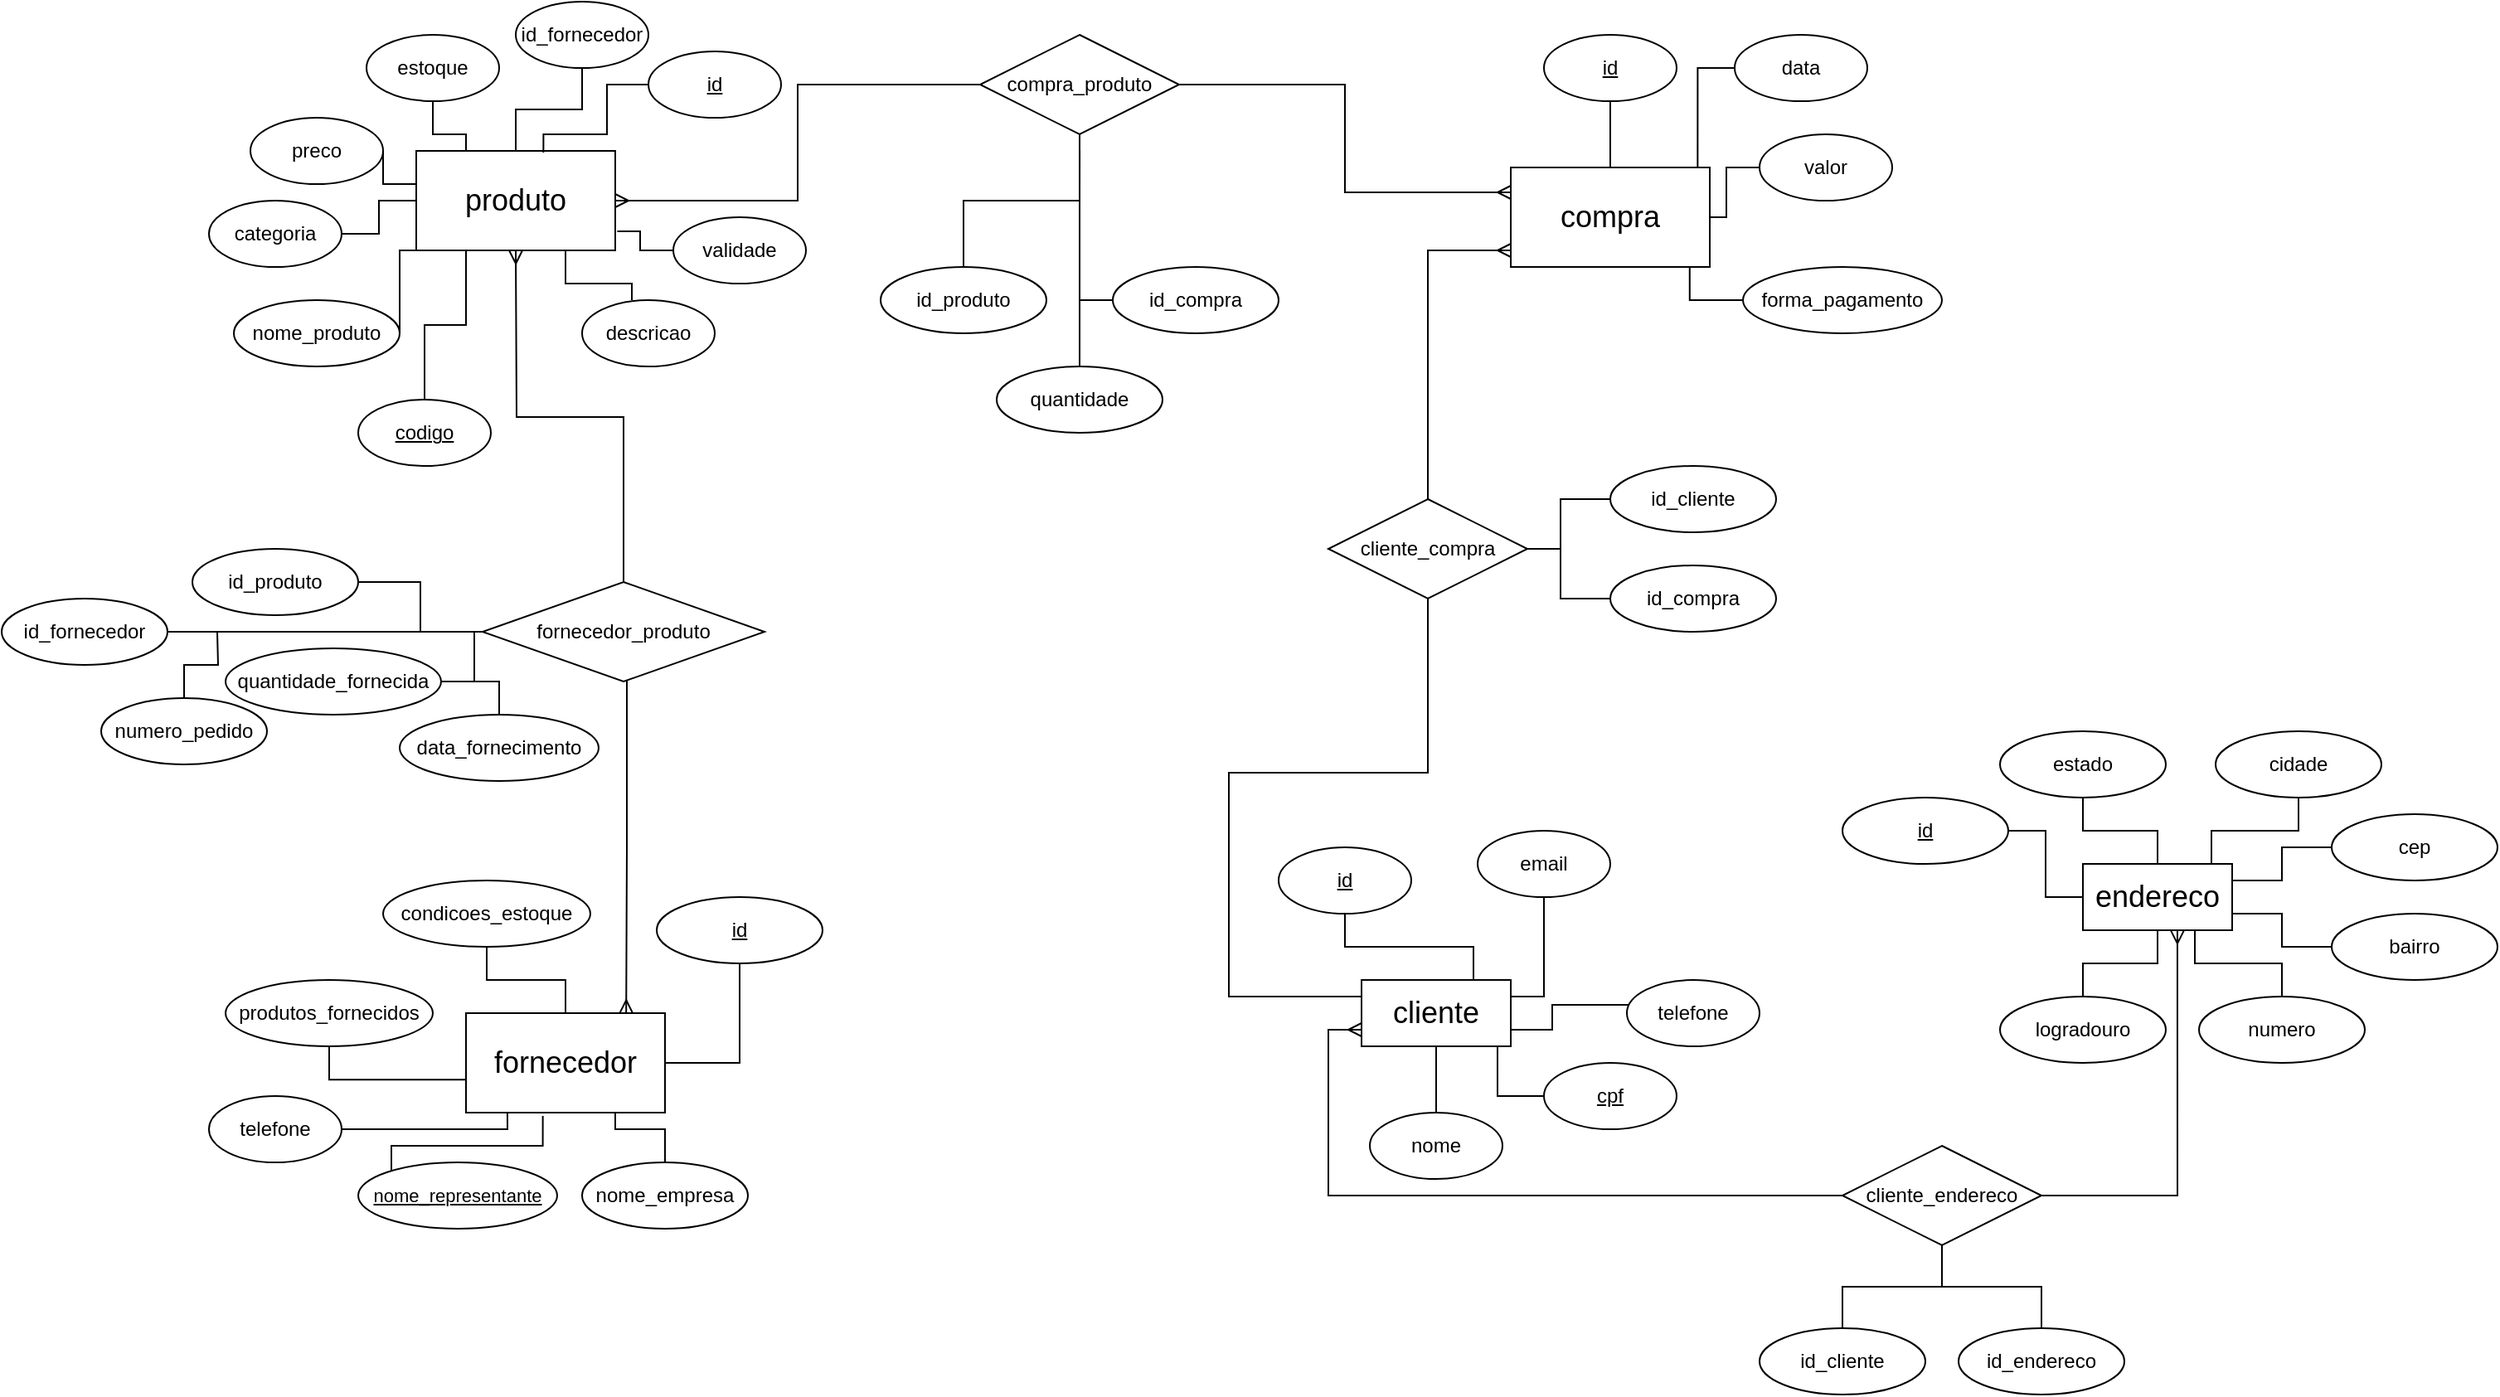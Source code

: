 <mxfile version="21.7.5" type="device">
  <diagram id="R2lEEEUBdFMjLlhIrx00" name="Page-1">
    <mxGraphModel dx="2225" dy="1755" grid="1" gridSize="10" guides="1" tooltips="1" connect="1" arrows="1" fold="1" page="1" pageScale="1" pageWidth="850" pageHeight="1100" background="none" math="0" shadow="0" extFonts="Permanent Marker^https://fonts.googleapis.com/css?family=Permanent+Marker">
      <root>
        <mxCell id="0" />
        <mxCell id="1" parent="0" />
        <mxCell id="u0Waulj6cbrL7kYw__7z-2" value="&lt;font style=&quot;font-size: 18px;&quot;&gt;produto&lt;/font&gt;" style="rounded=0;whiteSpace=wrap;html=1;" parent="1" vertex="1">
          <mxGeometry x="-450" y="-1000" width="120" height="60" as="geometry" />
        </mxCell>
        <mxCell id="M-Kk_DBBXMK0dHsBA82f-29" style="edgeStyle=orthogonalEdgeStyle;rounded=0;orthogonalLoop=1;jettySize=auto;html=1;entryX=0.083;entryY=1;entryDx=0;entryDy=0;entryPerimeter=0;endArrow=none;endFill=0;" edge="1" parent="1" source="u0Waulj6cbrL7kYw__7z-3" target="u0Waulj6cbrL7kYw__7z-2">
          <mxGeometry relative="1" as="geometry">
            <Array as="points">
              <mxPoint x="-460" y="-940" />
            </Array>
          </mxGeometry>
        </mxCell>
        <mxCell id="u0Waulj6cbrL7kYw__7z-3" value="&lt;span style=&quot;font-weight: normal;&quot;&gt;nome_produto&lt;/span&gt;" style="ellipse;whiteSpace=wrap;html=1;fontStyle=1" parent="1" vertex="1">
          <mxGeometry x="-560" y="-910" width="100" height="40" as="geometry" />
        </mxCell>
        <mxCell id="M-Kk_DBBXMK0dHsBA82f-142" style="edgeStyle=orthogonalEdgeStyle;rounded=0;orthogonalLoop=1;jettySize=auto;html=1;entryX=0.25;entryY=1;entryDx=0;entryDy=0;endArrow=none;endFill=0;" edge="1" parent="1" source="u0Waulj6cbrL7kYw__7z-4" target="u0Waulj6cbrL7kYw__7z-2">
          <mxGeometry relative="1" as="geometry" />
        </mxCell>
        <mxCell id="u0Waulj6cbrL7kYw__7z-4" value="&lt;u&gt;codigo&lt;/u&gt;" style="ellipse;whiteSpace=wrap;html=1;" parent="1" vertex="1">
          <mxGeometry x="-485" y="-850" width="80" height="40" as="geometry" />
        </mxCell>
        <mxCell id="u0Waulj6cbrL7kYw__7z-5" value="descricao" style="ellipse;whiteSpace=wrap;html=1;" parent="1" vertex="1">
          <mxGeometry x="-350" y="-910" width="80" height="40" as="geometry" />
        </mxCell>
        <mxCell id="M-Kk_DBBXMK0dHsBA82f-87" value="" style="edgeStyle=orthogonalEdgeStyle;rounded=0;orthogonalLoop=1;jettySize=auto;html=1;endArrow=none;endFill=0;" edge="1" parent="1" source="u0Waulj6cbrL7kYw__7z-6" target="u0Waulj6cbrL7kYw__7z-2">
          <mxGeometry relative="1" as="geometry" />
        </mxCell>
        <mxCell id="u0Waulj6cbrL7kYw__7z-6" value="&lt;span style=&quot;font-weight: normal;&quot;&gt;categoria&lt;/span&gt;" style="ellipse;whiteSpace=wrap;html=1;fontStyle=1" parent="1" vertex="1">
          <mxGeometry x="-575" y="-970" width="80" height="40" as="geometry" />
        </mxCell>
        <mxCell id="u0Waulj6cbrL7kYw__7z-7" value="&lt;span style=&quot;font-weight: normal;&quot;&gt;preco&lt;/span&gt;" style="ellipse;whiteSpace=wrap;html=1;fontStyle=1" parent="1" vertex="1">
          <mxGeometry x="-550" y="-1020" width="80" height="40" as="geometry" />
        </mxCell>
        <mxCell id="M-Kk_DBBXMK0dHsBA82f-26" style="edgeStyle=orthogonalEdgeStyle;rounded=0;orthogonalLoop=1;jettySize=auto;html=1;entryX=0.25;entryY=0;entryDx=0;entryDy=0;endArrow=none;endFill=0;" edge="1" parent="1" source="u0Waulj6cbrL7kYw__7z-8" target="u0Waulj6cbrL7kYw__7z-2">
          <mxGeometry relative="1" as="geometry" />
        </mxCell>
        <mxCell id="u0Waulj6cbrL7kYw__7z-8" value="&lt;span style=&quot;font-weight: normal;&quot;&gt;estoque&lt;/span&gt;" style="ellipse;whiteSpace=wrap;html=1;fontStyle=1" parent="1" vertex="1">
          <mxGeometry x="-480" y="-1070" width="80" height="40" as="geometry" />
        </mxCell>
        <mxCell id="u0Waulj6cbrL7kYw__7z-9" value="" style="endArrow=none;html=1;rounded=0;entryX=0.75;entryY=1;entryDx=0;entryDy=0;" parent="1" target="u0Waulj6cbrL7kYw__7z-2" edge="1">
          <mxGeometry width="50" height="50" relative="1" as="geometry">
            <mxPoint x="-320" y="-910" as="sourcePoint" />
            <mxPoint x="-270" y="-960" as="targetPoint" />
            <Array as="points">
              <mxPoint x="-320" y="-920" />
              <mxPoint x="-360" y="-920" />
            </Array>
          </mxGeometry>
        </mxCell>
        <mxCell id="u0Waulj6cbrL7kYw__7z-13" value="" style="endArrow=none;html=1;rounded=0;exitX=1;exitY=0.5;exitDx=0;exitDy=0;" parent="1" source="u0Waulj6cbrL7kYw__7z-7" edge="1">
          <mxGeometry width="50" height="50" relative="1" as="geometry">
            <mxPoint x="-460" y="-960" as="sourcePoint" />
            <mxPoint x="-450" y="-980" as="targetPoint" />
            <Array as="points">
              <mxPoint x="-470" y="-980" />
            </Array>
          </mxGeometry>
        </mxCell>
        <mxCell id="u0Waulj6cbrL7kYw__7z-16" value="&lt;font style=&quot;font-size: 18px;&quot;&gt;cliente&lt;br&gt;&lt;/font&gt;" style="rounded=0;whiteSpace=wrap;html=1;" parent="1" vertex="1">
          <mxGeometry x="120" y="-500" width="90" height="40" as="geometry" />
        </mxCell>
        <mxCell id="M-Kk_DBBXMK0dHsBA82f-81" value="" style="edgeStyle=orthogonalEdgeStyle;rounded=0;orthogonalLoop=1;jettySize=auto;html=1;endArrow=none;endFill=0;" edge="1" parent="1" source="u0Waulj6cbrL7kYw__7z-17" target="u0Waulj6cbrL7kYw__7z-16">
          <mxGeometry relative="1" as="geometry" />
        </mxCell>
        <mxCell id="u0Waulj6cbrL7kYw__7z-17" value="&lt;span style=&quot;font-weight: normal;&quot;&gt;nome&lt;/span&gt;" style="ellipse;whiteSpace=wrap;html=1;fontStyle=1" parent="1" vertex="1">
          <mxGeometry x="125" y="-420" width="80" height="40" as="geometry" />
        </mxCell>
        <mxCell id="M-Kk_DBBXMK0dHsBA82f-85" style="edgeStyle=orthogonalEdgeStyle;rounded=0;orthogonalLoop=1;jettySize=auto;html=1;entryX=0.911;entryY=0.998;entryDx=0;entryDy=0;entryPerimeter=0;endArrow=none;endFill=0;" edge="1" parent="1" source="u0Waulj6cbrL7kYw__7z-18" target="u0Waulj6cbrL7kYw__7z-16">
          <mxGeometry relative="1" as="geometry" />
        </mxCell>
        <mxCell id="u0Waulj6cbrL7kYw__7z-18" value="&lt;u&gt;cpf&lt;/u&gt;" style="ellipse;whiteSpace=wrap;html=1;" parent="1" vertex="1">
          <mxGeometry x="230" y="-450" width="80" height="40" as="geometry" />
        </mxCell>
        <mxCell id="M-Kk_DBBXMK0dHsBA82f-94" style="edgeStyle=orthogonalEdgeStyle;rounded=0;orthogonalLoop=1;jettySize=auto;html=1;entryX=1;entryY=0.75;entryDx=0;entryDy=0;endArrow=none;endFill=0;" edge="1" parent="1" source="u0Waulj6cbrL7kYw__7z-20" target="u0Waulj6cbrL7kYw__7z-16">
          <mxGeometry relative="1" as="geometry">
            <Array as="points">
              <mxPoint x="235" y="-485" />
              <mxPoint x="235" y="-470" />
            </Array>
          </mxGeometry>
        </mxCell>
        <mxCell id="u0Waulj6cbrL7kYw__7z-20" value="&lt;span style=&quot;font-weight: normal;&quot;&gt;telefone&lt;/span&gt;" style="ellipse;whiteSpace=wrap;html=1;fontStyle=1" parent="1" vertex="1">
          <mxGeometry x="280" y="-500" width="80" height="40" as="geometry" />
        </mxCell>
        <mxCell id="M-Kk_DBBXMK0dHsBA82f-93" style="edgeStyle=orthogonalEdgeStyle;rounded=0;orthogonalLoop=1;jettySize=auto;html=1;entryX=1;entryY=0.25;entryDx=0;entryDy=0;endArrow=none;endFill=0;" edge="1" parent="1" source="u0Waulj6cbrL7kYw__7z-21" target="u0Waulj6cbrL7kYw__7z-16">
          <mxGeometry relative="1" as="geometry" />
        </mxCell>
        <mxCell id="u0Waulj6cbrL7kYw__7z-21" value="&lt;span style=&quot;font-weight: normal;&quot;&gt;email&lt;/span&gt;" style="ellipse;whiteSpace=wrap;html=1;fontStyle=1" parent="1" vertex="1">
          <mxGeometry x="190" y="-590" width="80" height="40" as="geometry" />
        </mxCell>
        <mxCell id="u0Waulj6cbrL7kYw__7z-29" value="&lt;font style=&quot;font-size: 18px;&quot;&gt;fornecedor&lt;/font&gt;" style="rounded=0;whiteSpace=wrap;html=1;" parent="1" vertex="1">
          <mxGeometry x="-420" y="-480" width="120" height="60" as="geometry" />
        </mxCell>
        <mxCell id="M-Kk_DBBXMK0dHsBA82f-37" style="edgeStyle=orthogonalEdgeStyle;rounded=0;orthogonalLoop=1;jettySize=auto;html=1;entryX=0.386;entryY=1.034;entryDx=0;entryDy=0;entryPerimeter=0;endArrow=none;endFill=0;" edge="1" parent="1" source="u0Waulj6cbrL7kYw__7z-30" target="u0Waulj6cbrL7kYw__7z-29">
          <mxGeometry relative="1" as="geometry">
            <mxPoint x="-375" y="-410" as="targetPoint" />
            <Array as="points">
              <mxPoint x="-465" y="-400" />
              <mxPoint x="-374" y="-400" />
            </Array>
          </mxGeometry>
        </mxCell>
        <mxCell id="u0Waulj6cbrL7kYw__7z-30" value="&lt;span style=&quot;font-weight: normal;&quot;&gt;&lt;font style=&quot;font-size: 11px;&quot;&gt;&lt;u&gt;nome_representante&lt;/u&gt;&lt;/font&gt;&lt;/span&gt;" style="ellipse;whiteSpace=wrap;html=1;fontStyle=1" parent="1" vertex="1">
          <mxGeometry x="-485" y="-390" width="120" height="40" as="geometry" />
        </mxCell>
        <mxCell id="M-Kk_DBBXMK0dHsBA82f-38" style="edgeStyle=orthogonalEdgeStyle;rounded=0;orthogonalLoop=1;jettySize=auto;html=1;entryX=0.75;entryY=1;entryDx=0;entryDy=0;endArrow=none;endFill=0;" edge="1" parent="1" source="u0Waulj6cbrL7kYw__7z-32" target="u0Waulj6cbrL7kYw__7z-29">
          <mxGeometry relative="1" as="geometry" />
        </mxCell>
        <mxCell id="u0Waulj6cbrL7kYw__7z-32" value="nome_empresa" style="ellipse;whiteSpace=wrap;html=1;" parent="1" vertex="1">
          <mxGeometry x="-350" y="-390" width="100" height="40" as="geometry" />
        </mxCell>
        <mxCell id="M-Kk_DBBXMK0dHsBA82f-35" style="edgeStyle=orthogonalEdgeStyle;rounded=0;orthogonalLoop=1;jettySize=auto;html=1;entryX=0.208;entryY=1;entryDx=0;entryDy=0;entryPerimeter=0;endArrow=none;endFill=0;" edge="1" parent="1" source="u0Waulj6cbrL7kYw__7z-33" target="u0Waulj6cbrL7kYw__7z-29">
          <mxGeometry relative="1" as="geometry">
            <Array as="points">
              <mxPoint x="-395" y="-410" />
            </Array>
          </mxGeometry>
        </mxCell>
        <mxCell id="u0Waulj6cbrL7kYw__7z-33" value="&lt;span style=&quot;font-weight: 400;&quot;&gt;telefone&lt;/span&gt;" style="ellipse;whiteSpace=wrap;html=1;fontStyle=1" parent="1" vertex="1">
          <mxGeometry x="-575" y="-430" width="80" height="40" as="geometry" />
        </mxCell>
        <mxCell id="M-Kk_DBBXMK0dHsBA82f-33" style="edgeStyle=orthogonalEdgeStyle;rounded=0;orthogonalLoop=1;jettySize=auto;html=1;entryX=0.001;entryY=0.668;entryDx=0;entryDy=0;entryPerimeter=0;endArrow=none;endFill=0;" edge="1" parent="1" source="u0Waulj6cbrL7kYw__7z-34" target="u0Waulj6cbrL7kYw__7z-29">
          <mxGeometry relative="1" as="geometry">
            <mxPoint x="-425" y="-440" as="targetPoint" />
            <Array as="points">
              <mxPoint x="-502" y="-440" />
            </Array>
          </mxGeometry>
        </mxCell>
        <mxCell id="u0Waulj6cbrL7kYw__7z-34" value="&lt;span style=&quot;font-weight: normal;&quot;&gt;produtos_fornecidos&lt;/span&gt;" style="ellipse;whiteSpace=wrap;html=1;fontStyle=1" parent="1" vertex="1">
          <mxGeometry x="-565" y="-500" width="125" height="40" as="geometry" />
        </mxCell>
        <mxCell id="M-Kk_DBBXMK0dHsBA82f-30" style="edgeStyle=orthogonalEdgeStyle;rounded=0;orthogonalLoop=1;jettySize=auto;html=1;entryX=0.5;entryY=0;entryDx=0;entryDy=0;endArrow=none;endFill=0;" edge="1" parent="1" source="u0Waulj6cbrL7kYw__7z-35" target="u0Waulj6cbrL7kYw__7z-29">
          <mxGeometry relative="1" as="geometry" />
        </mxCell>
        <mxCell id="u0Waulj6cbrL7kYw__7z-35" value="&lt;span style=&quot;font-weight: normal;&quot;&gt;condicoes_estoque&lt;br&gt;&lt;/span&gt;" style="ellipse;whiteSpace=wrap;html=1;fontStyle=1" parent="1" vertex="1">
          <mxGeometry x="-470" y="-560" width="125" height="40" as="geometry" />
        </mxCell>
        <mxCell id="M-Kk_DBBXMK0dHsBA82f-1" value="&lt;font style=&quot;font-size: 18px;&quot;&gt;compra&lt;/font&gt;" style="rounded=0;whiteSpace=wrap;html=1;" vertex="1" parent="1">
          <mxGeometry x="210" y="-990" width="120" height="60" as="geometry" />
        </mxCell>
        <mxCell id="M-Kk_DBBXMK0dHsBA82f-48" style="edgeStyle=orthogonalEdgeStyle;rounded=0;orthogonalLoop=1;jettySize=auto;html=1;entryX=0.899;entryY=1;entryDx=0;entryDy=0;entryPerimeter=0;endArrow=none;endFill=0;" edge="1" parent="1" source="M-Kk_DBBXMK0dHsBA82f-4" target="M-Kk_DBBXMK0dHsBA82f-1">
          <mxGeometry relative="1" as="geometry" />
        </mxCell>
        <mxCell id="M-Kk_DBBXMK0dHsBA82f-4" value="forma_pagamento" style="ellipse;whiteSpace=wrap;html=1;" vertex="1" parent="1">
          <mxGeometry x="350" y="-930" width="120" height="40" as="geometry" />
        </mxCell>
        <mxCell id="M-Kk_DBBXMK0dHsBA82f-49" style="edgeStyle=orthogonalEdgeStyle;rounded=0;orthogonalLoop=1;jettySize=auto;html=1;entryX=1;entryY=0.5;entryDx=0;entryDy=0;endArrow=none;endFill=0;" edge="1" parent="1" source="M-Kk_DBBXMK0dHsBA82f-5" target="M-Kk_DBBXMK0dHsBA82f-1">
          <mxGeometry relative="1" as="geometry" />
        </mxCell>
        <mxCell id="M-Kk_DBBXMK0dHsBA82f-5" value="&lt;span style=&quot;font-weight: normal;&quot;&gt;valor&lt;/span&gt;" style="ellipse;whiteSpace=wrap;html=1;fontStyle=1" vertex="1" parent="1">
          <mxGeometry x="360" y="-1010" width="80" height="40" as="geometry" />
        </mxCell>
        <mxCell id="M-Kk_DBBXMK0dHsBA82f-51" style="edgeStyle=orthogonalEdgeStyle;rounded=0;orthogonalLoop=1;jettySize=auto;html=1;entryX=0.939;entryY=-0.004;entryDx=0;entryDy=0;entryPerimeter=0;endArrow=none;endFill=0;" edge="1" parent="1" source="M-Kk_DBBXMK0dHsBA82f-6" target="M-Kk_DBBXMK0dHsBA82f-1">
          <mxGeometry relative="1" as="geometry" />
        </mxCell>
        <mxCell id="M-Kk_DBBXMK0dHsBA82f-6" value="&lt;span style=&quot;font-weight: normal;&quot;&gt;data&lt;/span&gt;" style="ellipse;whiteSpace=wrap;html=1;fontStyle=1" vertex="1" parent="1">
          <mxGeometry x="345" y="-1070" width="80" height="40" as="geometry" />
        </mxCell>
        <mxCell id="M-Kk_DBBXMK0dHsBA82f-86" style="edgeStyle=orthogonalEdgeStyle;rounded=0;orthogonalLoop=1;jettySize=auto;html=1;entryX=0.75;entryY=0;entryDx=0;entryDy=0;endArrow=none;endFill=0;" edge="1" parent="1" source="M-Kk_DBBXMK0dHsBA82f-12" target="u0Waulj6cbrL7kYw__7z-16">
          <mxGeometry relative="1" as="geometry" />
        </mxCell>
        <mxCell id="M-Kk_DBBXMK0dHsBA82f-12" value="&lt;span style=&quot;font-weight: normal;&quot;&gt;&lt;u&gt;id&lt;/u&gt;&lt;/span&gt;" style="ellipse;whiteSpace=wrap;html=1;fontStyle=1" vertex="1" parent="1">
          <mxGeometry x="70" y="-580" width="80" height="40" as="geometry" />
        </mxCell>
        <mxCell id="M-Kk_DBBXMK0dHsBA82f-28" style="edgeStyle=orthogonalEdgeStyle;rounded=0;orthogonalLoop=1;jettySize=auto;html=1;entryX=0.639;entryY=0.017;entryDx=0;entryDy=0;entryPerimeter=0;endArrow=none;endFill=0;" edge="1" parent="1" source="M-Kk_DBBXMK0dHsBA82f-15" target="u0Waulj6cbrL7kYw__7z-2">
          <mxGeometry relative="1" as="geometry">
            <Array as="points">
              <mxPoint x="-335" y="-1010" />
              <mxPoint x="-373" y="-1010" />
            </Array>
          </mxGeometry>
        </mxCell>
        <mxCell id="M-Kk_DBBXMK0dHsBA82f-15" value="&lt;span style=&quot;font-weight: normal;&quot;&gt;&lt;u&gt;id&lt;/u&gt;&lt;/span&gt;" style="ellipse;whiteSpace=wrap;html=1;fontStyle=1" vertex="1" parent="1">
          <mxGeometry x="-310" y="-1060" width="80" height="40" as="geometry" />
        </mxCell>
        <mxCell id="M-Kk_DBBXMK0dHsBA82f-19" value="&lt;span style=&quot;font-weight: 400;&quot;&gt;&lt;u&gt;id&lt;/u&gt;&lt;/span&gt;" style="ellipse;whiteSpace=wrap;html=1;fontStyle=1" vertex="1" parent="1">
          <mxGeometry x="230" y="-1070" width="80" height="40" as="geometry" />
        </mxCell>
        <mxCell id="M-Kk_DBBXMK0dHsBA82f-41" style="edgeStyle=orthogonalEdgeStyle;rounded=0;orthogonalLoop=1;jettySize=auto;html=1;endArrow=ERmany;endFill=0;" edge="1" parent="1" source="M-Kk_DBBXMK0dHsBA82f-22">
          <mxGeometry relative="1" as="geometry">
            <mxPoint x="210" y="-940" as="targetPoint" />
            <Array as="points">
              <mxPoint x="160" y="-940" />
              <mxPoint x="210" y="-940" />
            </Array>
          </mxGeometry>
        </mxCell>
        <mxCell id="M-Kk_DBBXMK0dHsBA82f-42" style="edgeStyle=orthogonalEdgeStyle;rounded=0;orthogonalLoop=1;jettySize=auto;html=1;entryX=0;entryY=0.5;entryDx=0;entryDy=0;endArrow=none;endFill=0;startArrow=none;startFill=0;" edge="1" parent="1" source="M-Kk_DBBXMK0dHsBA82f-22" target="u0Waulj6cbrL7kYw__7z-16">
          <mxGeometry relative="1" as="geometry">
            <Array as="points">
              <mxPoint x="160" y="-625" />
              <mxPoint x="40" y="-625" />
              <mxPoint x="40" y="-490" />
            </Array>
          </mxGeometry>
        </mxCell>
        <mxCell id="M-Kk_DBBXMK0dHsBA82f-22" value="cliente_compra" style="shape=rhombus;perimeter=rhombusPerimeter;whiteSpace=wrap;html=1;align=center;" vertex="1" parent="1">
          <mxGeometry x="100" y="-790" width="120" height="60" as="geometry" />
        </mxCell>
        <mxCell id="M-Kk_DBBXMK0dHsBA82f-40" style="edgeStyle=orthogonalEdgeStyle;rounded=0;orthogonalLoop=1;jettySize=auto;html=1;entryX=1;entryY=0.5;entryDx=0;entryDy=0;endArrow=none;endFill=0;" edge="1" parent="1" source="M-Kk_DBBXMK0dHsBA82f-39" target="u0Waulj6cbrL7kYw__7z-29">
          <mxGeometry relative="1" as="geometry" />
        </mxCell>
        <mxCell id="M-Kk_DBBXMK0dHsBA82f-39" value="id" style="ellipse;whiteSpace=wrap;html=1;align=center;fontStyle=4;" vertex="1" parent="1">
          <mxGeometry x="-305" y="-550" width="100" height="40" as="geometry" />
        </mxCell>
        <mxCell id="M-Kk_DBBXMK0dHsBA82f-46" style="edgeStyle=orthogonalEdgeStyle;rounded=0;orthogonalLoop=1;jettySize=auto;html=1;exitX=0;exitY=0.5;exitDx=0;exitDy=0;entryX=1;entryY=0.5;entryDx=0;entryDy=0;endArrow=none;endFill=0;" edge="1" parent="1" source="M-Kk_DBBXMK0dHsBA82f-44" target="M-Kk_DBBXMK0dHsBA82f-22">
          <mxGeometry relative="1" as="geometry">
            <Array as="points">
              <mxPoint x="240" y="-790" />
              <mxPoint x="240" y="-760" />
            </Array>
          </mxGeometry>
        </mxCell>
        <mxCell id="M-Kk_DBBXMK0dHsBA82f-44" value="id_cliente" style="ellipse;whiteSpace=wrap;html=1;align=center;" vertex="1" parent="1">
          <mxGeometry x="270" y="-810" width="100" height="40" as="geometry" />
        </mxCell>
        <mxCell id="M-Kk_DBBXMK0dHsBA82f-47" style="edgeStyle=orthogonalEdgeStyle;rounded=0;orthogonalLoop=1;jettySize=auto;html=1;endArrow=none;endFill=0;" edge="1" parent="1" source="M-Kk_DBBXMK0dHsBA82f-45">
          <mxGeometry relative="1" as="geometry">
            <mxPoint x="220" y="-760" as="targetPoint" />
            <Array as="points">
              <mxPoint x="240" y="-730" />
              <mxPoint x="240" y="-760" />
            </Array>
          </mxGeometry>
        </mxCell>
        <mxCell id="M-Kk_DBBXMK0dHsBA82f-45" value="id_compra" style="ellipse;whiteSpace=wrap;html=1;align=center;" vertex="1" parent="1">
          <mxGeometry x="270" y="-750" width="100" height="40" as="geometry" />
        </mxCell>
        <mxCell id="M-Kk_DBBXMK0dHsBA82f-53" value="" style="endArrow=none;html=1;rounded=0;exitX=0.5;exitY=1;exitDx=0;exitDy=0;entryX=0.5;entryY=0;entryDx=0;entryDy=0;" edge="1" parent="1" source="M-Kk_DBBXMK0dHsBA82f-19" target="M-Kk_DBBXMK0dHsBA82f-1">
          <mxGeometry relative="1" as="geometry">
            <mxPoint x="130" y="-980" as="sourcePoint" />
            <mxPoint x="290" y="-980" as="targetPoint" />
          </mxGeometry>
        </mxCell>
        <mxCell id="M-Kk_DBBXMK0dHsBA82f-59" style="edgeStyle=orthogonalEdgeStyle;rounded=0;orthogonalLoop=1;jettySize=auto;html=1;entryX=1;entryY=0.5;entryDx=0;entryDy=0;endArrow=ERmany;endFill=0;exitX=0;exitY=0.5;exitDx=0;exitDy=0;" edge="1" parent="1" source="M-Kk_DBBXMK0dHsBA82f-128" target="u0Waulj6cbrL7kYw__7z-2">
          <mxGeometry relative="1" as="geometry">
            <mxPoint x="-109.943" y="-1029.971" as="sourcePoint" />
          </mxGeometry>
        </mxCell>
        <mxCell id="M-Kk_DBBXMK0dHsBA82f-60" style="edgeStyle=orthogonalEdgeStyle;rounded=0;orthogonalLoop=1;jettySize=auto;html=1;entryX=0;entryY=0.25;entryDx=0;entryDy=0;endArrow=ERmany;endFill=0;exitX=1;exitY=0.5;exitDx=0;exitDy=0;" edge="1" parent="1" source="M-Kk_DBBXMK0dHsBA82f-128" target="M-Kk_DBBXMK0dHsBA82f-1">
          <mxGeometry relative="1" as="geometry">
            <mxPoint x="9.943" y="-1029.971" as="sourcePoint" />
          </mxGeometry>
        </mxCell>
        <mxCell id="M-Kk_DBBXMK0dHsBA82f-69" value="" style="edgeStyle=orthogonalEdgeStyle;rounded=0;orthogonalLoop=1;jettySize=auto;html=1;endArrow=none;endFill=0;" edge="1" parent="1" source="M-Kk_DBBXMK0dHsBA82f-63">
          <mxGeometry relative="1" as="geometry">
            <mxPoint x="-49.957" y="-1000.022" as="targetPoint" />
          </mxGeometry>
        </mxCell>
        <mxCell id="M-Kk_DBBXMK0dHsBA82f-63" value="id_compra" style="ellipse;whiteSpace=wrap;html=1;align=center;" vertex="1" parent="1">
          <mxGeometry x="-30" y="-930" width="100" height="40" as="geometry" />
        </mxCell>
        <mxCell id="M-Kk_DBBXMK0dHsBA82f-68" style="edgeStyle=orthogonalEdgeStyle;rounded=0;orthogonalLoop=1;jettySize=auto;html=1;entryX=0.5;entryY=1;entryDx=0;entryDy=0;endArrow=none;endFill=0;" edge="1" parent="1" source="M-Kk_DBBXMK0dHsBA82f-64" target="M-Kk_DBBXMK0dHsBA82f-128">
          <mxGeometry relative="1" as="geometry">
            <mxPoint x="-50" y="-1000" as="targetPoint" />
          </mxGeometry>
        </mxCell>
        <mxCell id="M-Kk_DBBXMK0dHsBA82f-64" value="id_produto" style="ellipse;whiteSpace=wrap;html=1;align=center;" vertex="1" parent="1">
          <mxGeometry x="-170" y="-930" width="100" height="40" as="geometry" />
        </mxCell>
        <mxCell id="M-Kk_DBBXMK0dHsBA82f-72" style="edgeStyle=orthogonalEdgeStyle;rounded=0;orthogonalLoop=1;jettySize=auto;html=1;endArrow=none;endFill=0;" edge="1" parent="1" source="M-Kk_DBBXMK0dHsBA82f-71">
          <mxGeometry relative="1" as="geometry">
            <mxPoint x="-50" y="-970" as="targetPoint" />
          </mxGeometry>
        </mxCell>
        <mxCell id="M-Kk_DBBXMK0dHsBA82f-71" value="quantidade" style="ellipse;whiteSpace=wrap;html=1;align=center;" vertex="1" parent="1">
          <mxGeometry x="-100" y="-870" width="100" height="40" as="geometry" />
        </mxCell>
        <mxCell id="M-Kk_DBBXMK0dHsBA82f-88" value="&lt;font style=&quot;font-size: 18px;&quot;&gt;endereco&lt;/font&gt;" style="whiteSpace=wrap;html=1;align=center;" vertex="1" parent="1">
          <mxGeometry x="555" y="-570" width="90" height="40" as="geometry" />
        </mxCell>
        <mxCell id="M-Kk_DBBXMK0dHsBA82f-103" value="" style="edgeStyle=orthogonalEdgeStyle;rounded=0;orthogonalLoop=1;jettySize=auto;html=1;endArrow=none;endFill=0;" edge="1" parent="1" source="M-Kk_DBBXMK0dHsBA82f-95" target="M-Kk_DBBXMK0dHsBA82f-88">
          <mxGeometry relative="1" as="geometry" />
        </mxCell>
        <mxCell id="M-Kk_DBBXMK0dHsBA82f-95" value="logradouro" style="ellipse;whiteSpace=wrap;html=1;align=center;" vertex="1" parent="1">
          <mxGeometry x="505" y="-490" width="100" height="40" as="geometry" />
        </mxCell>
        <mxCell id="M-Kk_DBBXMK0dHsBA82f-107" style="edgeStyle=orthogonalEdgeStyle;rounded=0;orthogonalLoop=1;jettySize=auto;html=1;entryX=1;entryY=0.25;entryDx=0;entryDy=0;endArrow=none;endFill=0;" edge="1" parent="1" source="M-Kk_DBBXMK0dHsBA82f-96" target="M-Kk_DBBXMK0dHsBA82f-88">
          <mxGeometry relative="1" as="geometry" />
        </mxCell>
        <mxCell id="M-Kk_DBBXMK0dHsBA82f-96" value="cep" style="ellipse;whiteSpace=wrap;html=1;align=center;" vertex="1" parent="1">
          <mxGeometry x="705" y="-600" width="100" height="40" as="geometry" />
        </mxCell>
        <mxCell id="M-Kk_DBBXMK0dHsBA82f-105" style="edgeStyle=orthogonalEdgeStyle;rounded=0;orthogonalLoop=1;jettySize=auto;html=1;entryX=0.75;entryY=1;entryDx=0;entryDy=0;endArrow=none;endFill=0;" edge="1" parent="1" source="M-Kk_DBBXMK0dHsBA82f-97" target="M-Kk_DBBXMK0dHsBA82f-88">
          <mxGeometry relative="1" as="geometry" />
        </mxCell>
        <mxCell id="M-Kk_DBBXMK0dHsBA82f-97" value="numero" style="ellipse;whiteSpace=wrap;html=1;align=center;" vertex="1" parent="1">
          <mxGeometry x="625" y="-490" width="100" height="40" as="geometry" />
        </mxCell>
        <mxCell id="M-Kk_DBBXMK0dHsBA82f-109" style="edgeStyle=orthogonalEdgeStyle;rounded=0;orthogonalLoop=1;jettySize=auto;html=1;entryX=0.861;entryY=-0.01;entryDx=0;entryDy=0;entryPerimeter=0;endArrow=none;endFill=0;" edge="1" parent="1" source="M-Kk_DBBXMK0dHsBA82f-98" target="M-Kk_DBBXMK0dHsBA82f-88">
          <mxGeometry relative="1" as="geometry" />
        </mxCell>
        <mxCell id="M-Kk_DBBXMK0dHsBA82f-98" value="cidade" style="ellipse;whiteSpace=wrap;html=1;align=center;" vertex="1" parent="1">
          <mxGeometry x="635" y="-650" width="100" height="40" as="geometry" />
        </mxCell>
        <mxCell id="M-Kk_DBBXMK0dHsBA82f-110" value="" style="edgeStyle=orthogonalEdgeStyle;rounded=0;orthogonalLoop=1;jettySize=auto;html=1;endArrow=none;endFill=0;" edge="1" parent="1" source="M-Kk_DBBXMK0dHsBA82f-99" target="M-Kk_DBBXMK0dHsBA82f-88">
          <mxGeometry relative="1" as="geometry" />
        </mxCell>
        <mxCell id="M-Kk_DBBXMK0dHsBA82f-99" value="estado" style="ellipse;whiteSpace=wrap;html=1;align=center;" vertex="1" parent="1">
          <mxGeometry x="505" y="-650" width="100" height="40" as="geometry" />
        </mxCell>
        <mxCell id="M-Kk_DBBXMK0dHsBA82f-106" style="edgeStyle=orthogonalEdgeStyle;rounded=0;orthogonalLoop=1;jettySize=auto;html=1;entryX=1;entryY=0.75;entryDx=0;entryDy=0;endArrow=none;endFill=0;" edge="1" parent="1" source="M-Kk_DBBXMK0dHsBA82f-100" target="M-Kk_DBBXMK0dHsBA82f-88">
          <mxGeometry relative="1" as="geometry" />
        </mxCell>
        <mxCell id="M-Kk_DBBXMK0dHsBA82f-100" value="bairro" style="ellipse;whiteSpace=wrap;html=1;align=center;" vertex="1" parent="1">
          <mxGeometry x="705" y="-540" width="100" height="40" as="geometry" />
        </mxCell>
        <mxCell id="M-Kk_DBBXMK0dHsBA82f-112" value="" style="edgeStyle=orthogonalEdgeStyle;rounded=0;orthogonalLoop=1;jettySize=auto;html=1;endArrow=none;endFill=0;" edge="1" parent="1" source="M-Kk_DBBXMK0dHsBA82f-111" target="M-Kk_DBBXMK0dHsBA82f-88">
          <mxGeometry relative="1" as="geometry" />
        </mxCell>
        <mxCell id="M-Kk_DBBXMK0dHsBA82f-111" value="&lt;u&gt;id&lt;/u&gt;" style="ellipse;whiteSpace=wrap;html=1;align=center;" vertex="1" parent="1">
          <mxGeometry x="410" y="-610" width="100" height="40" as="geometry" />
        </mxCell>
        <mxCell id="M-Kk_DBBXMK0dHsBA82f-115" style="edgeStyle=orthogonalEdgeStyle;rounded=0;orthogonalLoop=1;jettySize=auto;html=1;entryX=0.633;entryY=1.001;entryDx=0;entryDy=0;entryPerimeter=0;endArrow=ERmany;endFill=0;exitX=1;exitY=0.5;exitDx=0;exitDy=0;" edge="1" parent="1" source="M-Kk_DBBXMK0dHsBA82f-130" target="M-Kk_DBBXMK0dHsBA82f-88">
          <mxGeometry relative="1" as="geometry">
            <mxPoint x="539.92" y="-369.966" as="sourcePoint" />
          </mxGeometry>
        </mxCell>
        <mxCell id="M-Kk_DBBXMK0dHsBA82f-116" style="edgeStyle=orthogonalEdgeStyle;rounded=0;orthogonalLoop=1;jettySize=auto;html=1;entryX=0;entryY=0.75;entryDx=0;entryDy=0;endArrow=ERmany;endFill=0;exitX=0;exitY=0.5;exitDx=0;exitDy=0;" edge="1" parent="1" source="M-Kk_DBBXMK0dHsBA82f-130" target="u0Waulj6cbrL7kYw__7z-16">
          <mxGeometry relative="1" as="geometry">
            <mxPoint x="400.08" y="-369.966" as="sourcePoint" />
          </mxGeometry>
        </mxCell>
        <mxCell id="M-Kk_DBBXMK0dHsBA82f-135" value="" style="edgeStyle=orthogonalEdgeStyle;rounded=0;orthogonalLoop=1;jettySize=auto;html=1;endArrow=none;endFill=0;" edge="1" parent="1" source="M-Kk_DBBXMK0dHsBA82f-118" target="M-Kk_DBBXMK0dHsBA82f-130">
          <mxGeometry relative="1" as="geometry" />
        </mxCell>
        <mxCell id="M-Kk_DBBXMK0dHsBA82f-118" value="id_cliente" style="ellipse;whiteSpace=wrap;html=1;align=center;" vertex="1" parent="1">
          <mxGeometry x="360" y="-290" width="100" height="40" as="geometry" />
        </mxCell>
        <mxCell id="M-Kk_DBBXMK0dHsBA82f-136" value="" style="edgeStyle=orthogonalEdgeStyle;rounded=0;orthogonalLoop=1;jettySize=auto;html=1;endArrow=none;endFill=0;" edge="1" parent="1" source="M-Kk_DBBXMK0dHsBA82f-120" target="M-Kk_DBBXMK0dHsBA82f-130">
          <mxGeometry relative="1" as="geometry" />
        </mxCell>
        <mxCell id="M-Kk_DBBXMK0dHsBA82f-120" value="id_endereco" style="ellipse;whiteSpace=wrap;html=1;align=center;" vertex="1" parent="1">
          <mxGeometry x="480" y="-290" width="100" height="40" as="geometry" />
        </mxCell>
        <mxCell id="M-Kk_DBBXMK0dHsBA82f-124" value="" style="edgeStyle=orthogonalEdgeStyle;rounded=0;orthogonalLoop=1;jettySize=auto;html=1;entryX=1.01;entryY=0.808;entryDx=0;entryDy=0;entryPerimeter=0;endArrow=none;endFill=0;" edge="1" parent="1" source="M-Kk_DBBXMK0dHsBA82f-122" target="u0Waulj6cbrL7kYw__7z-2">
          <mxGeometry relative="1" as="geometry" />
        </mxCell>
        <mxCell id="M-Kk_DBBXMK0dHsBA82f-122" value="validade" style="ellipse;whiteSpace=wrap;html=1;" vertex="1" parent="1">
          <mxGeometry x="-295" y="-960" width="80" height="40" as="geometry" />
        </mxCell>
        <mxCell id="M-Kk_DBBXMK0dHsBA82f-127" value="" style="edgeStyle=orthogonalEdgeStyle;rounded=0;orthogonalLoop=1;jettySize=auto;html=1;endArrow=none;endFill=0;" edge="1" parent="1" source="M-Kk_DBBXMK0dHsBA82f-126" target="u0Waulj6cbrL7kYw__7z-2">
          <mxGeometry relative="1" as="geometry" />
        </mxCell>
        <mxCell id="M-Kk_DBBXMK0dHsBA82f-126" value="&lt;span style=&quot;font-weight: normal;&quot;&gt;id_fornecedor&lt;/span&gt;" style="ellipse;whiteSpace=wrap;html=1;fontStyle=1" vertex="1" parent="1">
          <mxGeometry x="-390" y="-1090" width="80" height="40" as="geometry" />
        </mxCell>
        <mxCell id="M-Kk_DBBXMK0dHsBA82f-128" value="compra_produto" style="shape=rhombus;perimeter=rhombusPerimeter;whiteSpace=wrap;html=1;align=center;" vertex="1" parent="1">
          <mxGeometry x="-110" y="-1070" width="120" height="60" as="geometry" />
        </mxCell>
        <mxCell id="M-Kk_DBBXMK0dHsBA82f-130" value="cliente_endereco" style="shape=rhombus;perimeter=rhombusPerimeter;whiteSpace=wrap;html=1;align=center;" vertex="1" parent="1">
          <mxGeometry x="410" y="-400" width="120" height="60" as="geometry" />
        </mxCell>
        <mxCell id="M-Kk_DBBXMK0dHsBA82f-139" style="edgeStyle=orthogonalEdgeStyle;rounded=0;orthogonalLoop=1;jettySize=auto;html=1;endArrow=ERmany;endFill=0;" edge="1" parent="1" source="M-Kk_DBBXMK0dHsBA82f-137">
          <mxGeometry relative="1" as="geometry">
            <mxPoint x="-390" y="-940" as="targetPoint" />
          </mxGeometry>
        </mxCell>
        <mxCell id="M-Kk_DBBXMK0dHsBA82f-143" style="edgeStyle=orthogonalEdgeStyle;rounded=0;orthogonalLoop=1;jettySize=auto;html=1;entryX=0.805;entryY=0.003;entryDx=0;entryDy=0;entryPerimeter=0;endArrow=ERmany;endFill=0;" edge="1" parent="1" source="M-Kk_DBBXMK0dHsBA82f-137" target="u0Waulj6cbrL7kYw__7z-29">
          <mxGeometry relative="1" as="geometry">
            <Array as="points">
              <mxPoint x="-323" y="-580" />
              <mxPoint x="-323" y="-580" />
            </Array>
          </mxGeometry>
        </mxCell>
        <mxCell id="M-Kk_DBBXMK0dHsBA82f-137" value="fornecedor_produto" style="shape=rhombus;perimeter=rhombusPerimeter;whiteSpace=wrap;html=1;align=center;" vertex="1" parent="1">
          <mxGeometry x="-410" y="-740" width="170" height="60" as="geometry" />
        </mxCell>
        <mxCell id="M-Kk_DBBXMK0dHsBA82f-145" value="" style="edgeStyle=orthogonalEdgeStyle;rounded=0;orthogonalLoop=1;jettySize=auto;html=1;endArrow=none;endFill=0;" edge="1" parent="1" source="M-Kk_DBBXMK0dHsBA82f-144" target="M-Kk_DBBXMK0dHsBA82f-137">
          <mxGeometry relative="1" as="geometry" />
        </mxCell>
        <mxCell id="M-Kk_DBBXMK0dHsBA82f-144" value="id_produto" style="ellipse;whiteSpace=wrap;html=1;align=center;" vertex="1" parent="1">
          <mxGeometry x="-585" y="-760" width="100" height="40" as="geometry" />
        </mxCell>
        <mxCell id="M-Kk_DBBXMK0dHsBA82f-147" value="" style="edgeStyle=orthogonalEdgeStyle;rounded=0;orthogonalLoop=1;jettySize=auto;html=1;endArrow=none;endFill=0;" edge="1" parent="1" source="M-Kk_DBBXMK0dHsBA82f-146" target="M-Kk_DBBXMK0dHsBA82f-137">
          <mxGeometry relative="1" as="geometry" />
        </mxCell>
        <mxCell id="M-Kk_DBBXMK0dHsBA82f-146" value="id_fornecedor" style="ellipse;whiteSpace=wrap;html=1;align=center;" vertex="1" parent="1">
          <mxGeometry x="-700" y="-730" width="100" height="40" as="geometry" />
        </mxCell>
        <mxCell id="M-Kk_DBBXMK0dHsBA82f-153" value="" style="edgeStyle=orthogonalEdgeStyle;rounded=0;orthogonalLoop=1;jettySize=auto;html=1;endArrow=none;endFill=0;" edge="1" parent="1" source="M-Kk_DBBXMK0dHsBA82f-148" target="M-Kk_DBBXMK0dHsBA82f-137">
          <mxGeometry relative="1" as="geometry" />
        </mxCell>
        <mxCell id="M-Kk_DBBXMK0dHsBA82f-148" value="quantidade_fornecida" style="ellipse;whiteSpace=wrap;html=1;align=center;" vertex="1" parent="1">
          <mxGeometry x="-565" y="-700" width="130" height="40" as="geometry" />
        </mxCell>
        <mxCell id="M-Kk_DBBXMK0dHsBA82f-155" value="" style="edgeStyle=orthogonalEdgeStyle;rounded=0;orthogonalLoop=1;jettySize=auto;html=1;endArrow=none;endFill=0;" edge="1" parent="1" source="M-Kk_DBBXMK0dHsBA82f-154">
          <mxGeometry relative="1" as="geometry">
            <mxPoint x="-420" y="-680" as="targetPoint" />
          </mxGeometry>
        </mxCell>
        <mxCell id="M-Kk_DBBXMK0dHsBA82f-154" value="data_fornecimento" style="ellipse;whiteSpace=wrap;html=1;align=center;" vertex="1" parent="1">
          <mxGeometry x="-460" y="-660" width="120" height="40" as="geometry" />
        </mxCell>
        <mxCell id="M-Kk_DBBXMK0dHsBA82f-157" value="" style="edgeStyle=orthogonalEdgeStyle;rounded=0;orthogonalLoop=1;jettySize=auto;html=1;endArrow=none;endFill=0;" edge="1" parent="1" source="M-Kk_DBBXMK0dHsBA82f-156">
          <mxGeometry relative="1" as="geometry">
            <mxPoint x="-570" y="-710" as="targetPoint" />
          </mxGeometry>
        </mxCell>
        <mxCell id="M-Kk_DBBXMK0dHsBA82f-156" value="numero_pedido" style="ellipse;whiteSpace=wrap;html=1;align=center;" vertex="1" parent="1">
          <mxGeometry x="-640" y="-670" width="100" height="40" as="geometry" />
        </mxCell>
      </root>
    </mxGraphModel>
  </diagram>
</mxfile>
